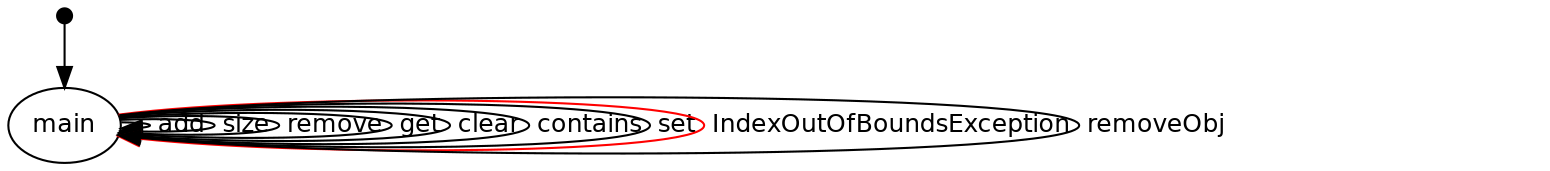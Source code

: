 digraph model {
  graph [ rankdir = "TB", ranksep="0.4", nodesep="0.2" ];
  node [ fontname = "Helvetica", fontsize="12.0", margin="0.07" ];
  edge [ fontname = "Helvetica", fontsize="12.0", margin="0.05" ];
  "" [ shape = "point", height="0.1" ];
  "" -> main
  main	-> main [ label = " add " ];
  main	-> main [ label = " size " ];
  main	-> main [ label = " remove " ];
  main	-> main [ label = " get " ];
  main	-> main [ label = " clear " ];
  main	-> main [ label = " contains " ];
  main	-> main [ label = " set " ];
  main	-> main [ label = " IndexOutOfBoundsException " color = "red" ];
  main	-> main [ label = " removeObj " ];
}
